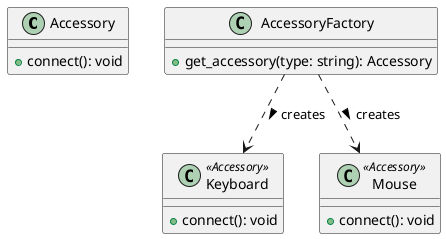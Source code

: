 @startuml
class Accessory {
  +connect(): void
}

class Keyboard <<Accessory>> {
  +connect(): void
}

class Mouse <<Accessory>> {
  +connect(): void
}

class AccessoryFactory {
  +get_accessory(type: string): Accessory
}

AccessoryFactory ..> Keyboard : creates >
AccessoryFactory ..> Mouse : creates >
@enduml